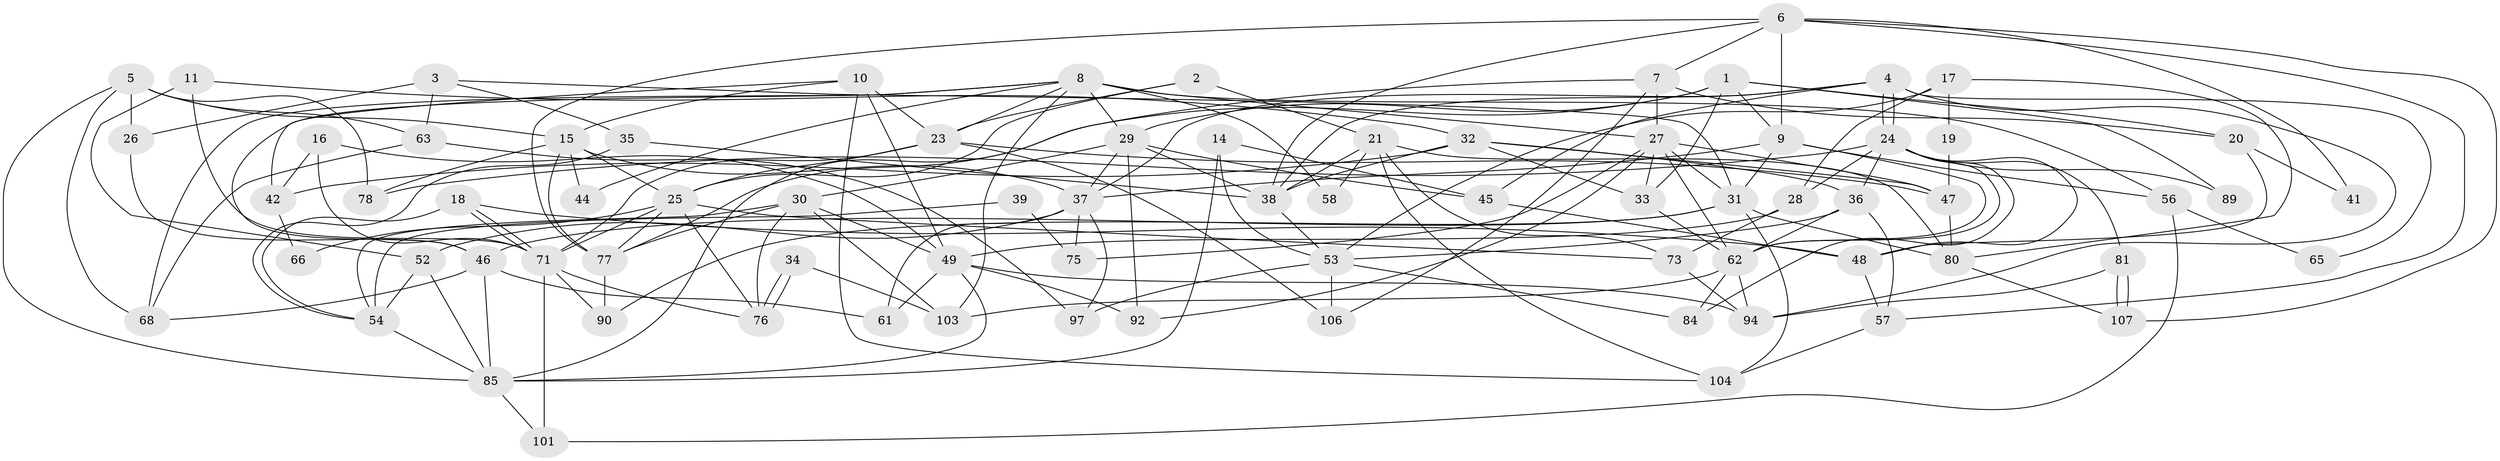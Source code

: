 // Generated by graph-tools (version 1.1) at 2025/52/02/27/25 19:52:02]
// undirected, 76 vertices, 181 edges
graph export_dot {
graph [start="1"]
  node [color=gray90,style=filled];
  1 [super="+82"];
  2 [super="+60"];
  3 [super="+102"];
  4;
  5 [super="+50"];
  6 [super="+86"];
  7 [super="+12"];
  8 [super="+13"];
  9 [super="+40"];
  10;
  11;
  14;
  15 [super="+67"];
  16;
  17;
  18;
  19;
  20;
  21 [super="+22"];
  23 [super="+99"];
  24 [super="+105"];
  25 [super="+69"];
  26;
  27 [super="+74"];
  28 [super="+72"];
  29;
  30 [super="+70"];
  31 [super="+55"];
  32;
  33;
  34;
  35 [super="+64"];
  36;
  37 [super="+43"];
  38 [super="+91"];
  39;
  41;
  42 [super="+98"];
  44;
  45;
  46;
  47;
  48 [super="+87"];
  49 [super="+51"];
  52;
  53 [super="+96"];
  54 [super="+59"];
  56;
  57 [super="+88"];
  58;
  61;
  62 [super="+79"];
  63;
  65;
  66;
  68;
  71 [super="+95"];
  73;
  75;
  76 [super="+83"];
  77 [super="+100"];
  78;
  80 [super="+93"];
  81 [super="+108"];
  84;
  85 [super="+109"];
  89;
  90;
  92;
  94;
  97;
  101;
  103;
  104;
  106;
  107;
  1 -- 29;
  1 -- 9;
  1 -- 89;
  1 -- 20;
  1 -- 77;
  1 -- 33;
  2 -- 21 [weight=2];
  2 -- 25;
  2 -- 23;
  3 -- 31;
  3 -- 26;
  3 -- 35;
  3 -- 63;
  4 -- 24;
  4 -- 24;
  4 -- 37;
  4 -- 45;
  4 -- 65;
  4 -- 94;
  4 -- 38;
  5 -- 26;
  5 -- 68;
  5 -- 85;
  5 -- 15;
  5 -- 78;
  5 -- 63;
  6 -- 77;
  6 -- 107;
  6 -- 7;
  6 -- 38;
  6 -- 41;
  6 -- 57;
  6 -- 9;
  7 -- 27;
  7 -- 85;
  7 -- 106;
  7 -- 20;
  8 -- 68;
  8 -- 29;
  8 -- 46;
  8 -- 58;
  8 -- 23;
  8 -- 103;
  8 -- 56;
  8 -- 27;
  8 -- 44;
  9 -- 56;
  9 -- 37;
  9 -- 62;
  9 -- 31;
  10 -- 49 [weight=2];
  10 -- 15;
  10 -- 23;
  10 -- 104;
  10 -- 42;
  11 -- 52;
  11 -- 71;
  11 -- 32;
  14 -- 85;
  14 -- 45;
  14 -- 53;
  15 -- 78;
  15 -- 37;
  15 -- 44;
  15 -- 25;
  15 -- 77;
  16 -- 71;
  16 -- 49;
  16 -- 42;
  17 -- 53;
  17 -- 19;
  17 -- 80;
  17 -- 28;
  18 -- 71;
  18 -- 71;
  18 -- 54;
  18 -- 48;
  19 -- 47;
  20 -- 48;
  20 -- 41;
  21 -- 73;
  21 -- 80;
  21 -- 38;
  21 -- 104;
  21 -- 58;
  23 -- 47;
  23 -- 71;
  23 -- 106;
  23 -- 25;
  24 -- 84;
  24 -- 89;
  24 -- 28;
  24 -- 48;
  24 -- 81;
  24 -- 36;
  24 -- 62;
  24 -- 78;
  25 -- 77;
  25 -- 66;
  25 -- 76;
  25 -- 71;
  25 -- 73;
  26 -- 46;
  27 -- 92;
  27 -- 33;
  27 -- 62;
  27 -- 31 [weight=2];
  27 -- 75;
  27 -- 47;
  28 -- 73;
  28 -- 49;
  29 -- 45;
  29 -- 30;
  29 -- 38;
  29 -- 92;
  29 -- 37;
  30 -- 49;
  30 -- 54;
  30 -- 76;
  30 -- 77;
  30 -- 103;
  31 -- 46;
  31 -- 90;
  31 -- 104;
  31 -- 80;
  32 -- 33;
  32 -- 36;
  32 -- 42;
  32 -- 47;
  32 -- 38;
  33 -- 62;
  34 -- 76;
  34 -- 76;
  34 -- 103;
  35 -- 54;
  35 -- 38;
  36 -- 53;
  36 -- 57;
  36 -- 62;
  37 -- 52;
  37 -- 75;
  37 -- 97;
  37 -- 61;
  38 -- 53;
  39 -- 54 [weight=2];
  39 -- 75;
  42 -- 66;
  45 -- 48;
  46 -- 61;
  46 -- 68;
  46 -- 85;
  47 -- 80;
  48 -- 57;
  49 -- 94;
  49 -- 61;
  49 -- 85;
  49 -- 92;
  52 -- 85;
  52 -- 54;
  53 -- 97;
  53 -- 84;
  53 -- 106;
  54 -- 85;
  56 -- 101;
  56 -- 65;
  57 -- 104;
  62 -- 94;
  62 -- 84;
  62 -- 103;
  63 -- 68;
  63 -- 97;
  71 -- 101;
  71 -- 90;
  71 -- 76;
  73 -- 94;
  77 -- 90;
  80 -- 107;
  81 -- 107;
  81 -- 107;
  81 -- 94;
  85 -- 101;
}
